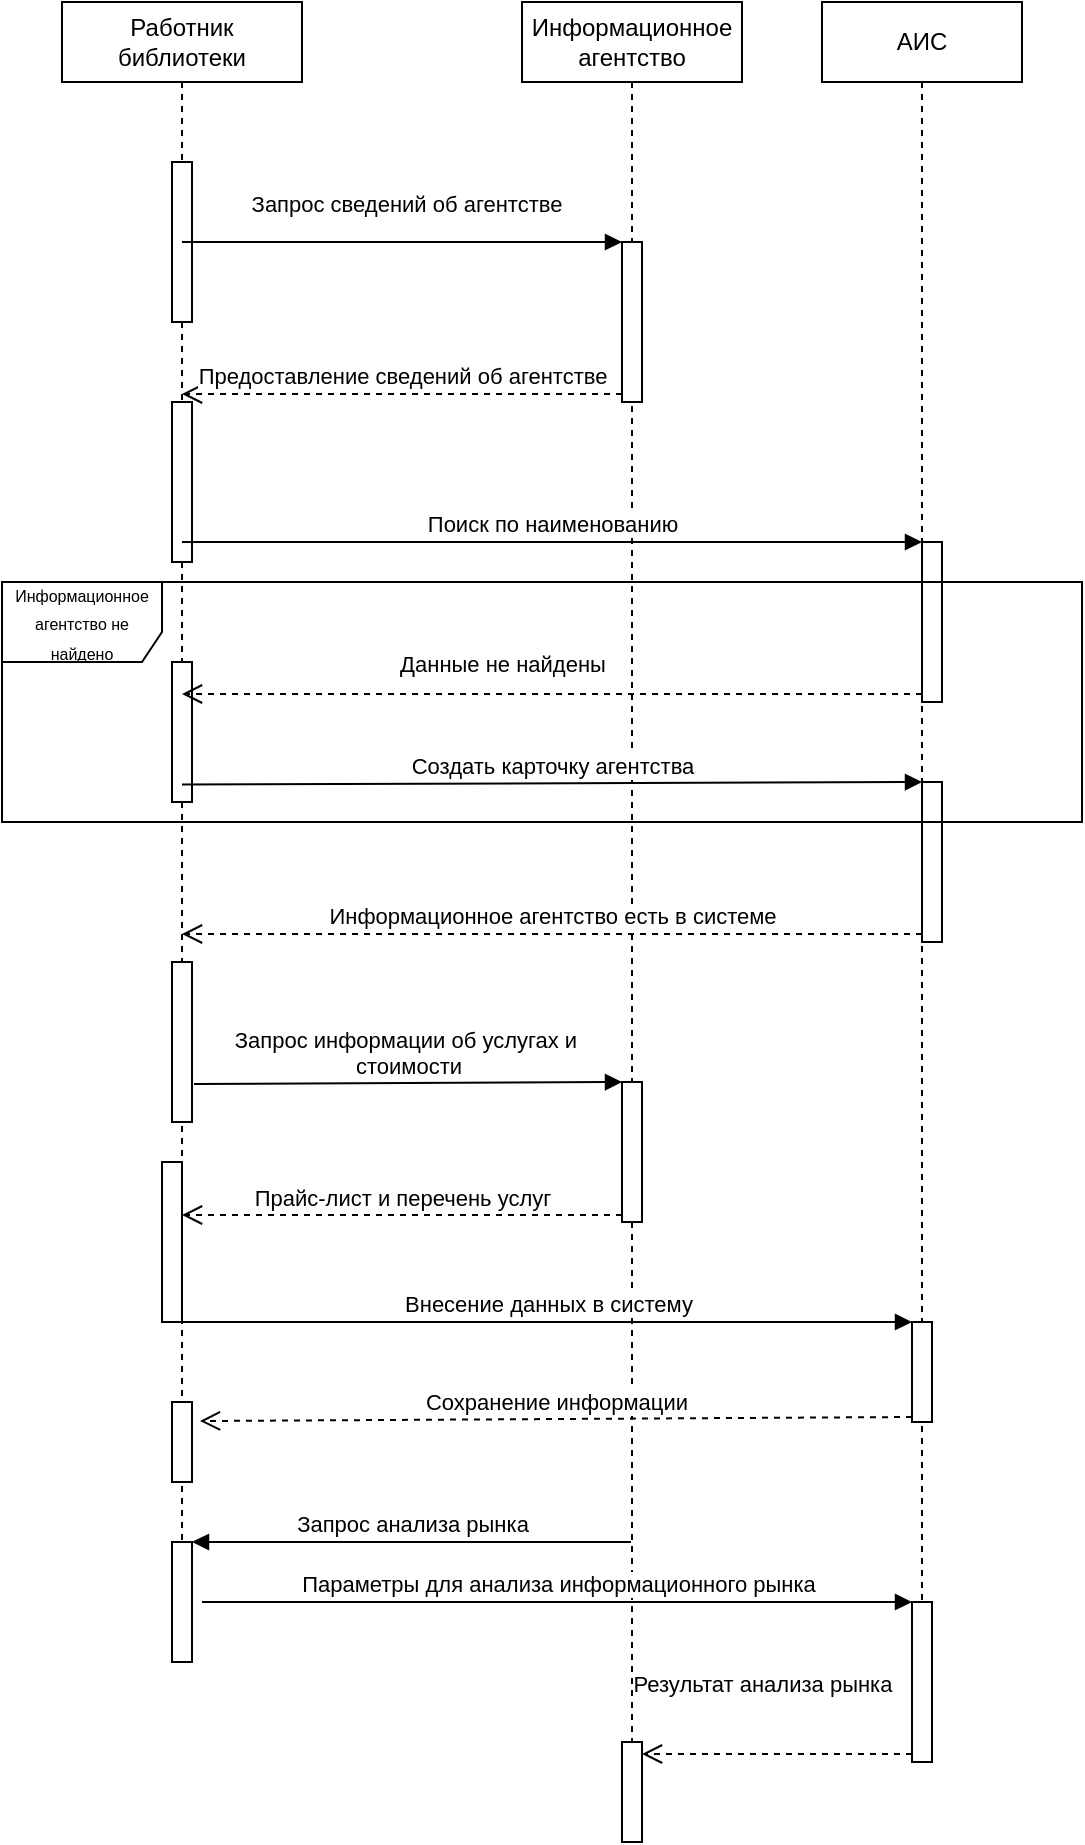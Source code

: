 <mxfile version="12.9.2" type="device"><diagram id="a1lhsq_eGUUeeNGNf2VT" name="Page-1"><mxGraphModel dx="1382" dy="764" grid="1" gridSize="10" guides="1" tooltips="1" connect="1" arrows="1" fold="1" page="1" pageScale="1" pageWidth="827" pageHeight="1169" math="0" shadow="0"><root><mxCell id="0"/><mxCell id="1" parent="0"/><mxCell id="U2FlC_wTuP-tvT9J7KXM-1" value="Работник библиотеки" style="shape=umlLifeline;perimeter=lifelinePerimeter;whiteSpace=wrap;html=1;container=1;collapsible=0;recursiveResize=0;outlineConnect=0;" vertex="1" parent="1"><mxGeometry x="200" y="440" width="120" height="830" as="geometry"/></mxCell><mxCell id="U2FlC_wTuP-tvT9J7KXM-7" value="" style="html=1;points=[];perimeter=orthogonalPerimeter;" vertex="1" parent="U2FlC_wTuP-tvT9J7KXM-1"><mxGeometry x="55" y="80" width="10" height="80" as="geometry"/></mxCell><mxCell id="U2FlC_wTuP-tvT9J7KXM-12" value="" style="html=1;points=[];perimeter=orthogonalPerimeter;" vertex="1" parent="U2FlC_wTuP-tvT9J7KXM-1"><mxGeometry x="55" y="200" width="10" height="80" as="geometry"/></mxCell><mxCell id="U2FlC_wTuP-tvT9J7KXM-18" value="" style="html=1;points=[];perimeter=orthogonalPerimeter;" vertex="1" parent="U2FlC_wTuP-tvT9J7KXM-1"><mxGeometry x="55" y="330" width="10" height="70" as="geometry"/></mxCell><mxCell id="U2FlC_wTuP-tvT9J7KXM-22" value="" style="html=1;points=[];perimeter=orthogonalPerimeter;" vertex="1" parent="U2FlC_wTuP-tvT9J7KXM-1"><mxGeometry x="55" y="480" width="10" height="80" as="geometry"/></mxCell><mxCell id="U2FlC_wTuP-tvT9J7KXM-35" value="" style="html=1;points=[];perimeter=orthogonalPerimeter;" vertex="1" parent="U2FlC_wTuP-tvT9J7KXM-1"><mxGeometry x="55" y="700" width="10" height="40" as="geometry"/></mxCell><mxCell id="U2FlC_wTuP-tvT9J7KXM-39" value="" style="html=1;points=[];perimeter=orthogonalPerimeter;" vertex="1" parent="U2FlC_wTuP-tvT9J7KXM-1"><mxGeometry x="55" y="770" width="10" height="60" as="geometry"/></mxCell><mxCell id="U2FlC_wTuP-tvT9J7KXM-2" value="Информационное агентство" style="shape=umlLifeline;perimeter=lifelinePerimeter;whiteSpace=wrap;html=1;container=1;collapsible=0;recursiveResize=0;outlineConnect=0;" vertex="1" parent="1"><mxGeometry x="430" y="440" width="110" height="920" as="geometry"/></mxCell><mxCell id="U2FlC_wTuP-tvT9J7KXM-8" value="" style="html=1;points=[];perimeter=orthogonalPerimeter;" vertex="1" parent="U2FlC_wTuP-tvT9J7KXM-2"><mxGeometry x="50" y="120" width="10" height="80" as="geometry"/></mxCell><mxCell id="U2FlC_wTuP-tvT9J7KXM-25" value="" style="html=1;points=[];perimeter=orthogonalPerimeter;" vertex="1" parent="U2FlC_wTuP-tvT9J7KXM-2"><mxGeometry x="50" y="540" width="10" height="70" as="geometry"/></mxCell><mxCell id="U2FlC_wTuP-tvT9J7KXM-48" value="" style="html=1;points=[];perimeter=orthogonalPerimeter;" vertex="1" parent="U2FlC_wTuP-tvT9J7KXM-2"><mxGeometry x="50" y="870" width="10" height="50" as="geometry"/></mxCell><mxCell id="U2FlC_wTuP-tvT9J7KXM-3" value="АИС" style="shape=umlLifeline;perimeter=lifelinePerimeter;whiteSpace=wrap;html=1;container=1;collapsible=0;recursiveResize=0;outlineConnect=0;" vertex="1" parent="1"><mxGeometry x="580" y="440" width="100" height="880" as="geometry"/></mxCell><mxCell id="U2FlC_wTuP-tvT9J7KXM-13" value="" style="html=1;points=[];perimeter=orthogonalPerimeter;" vertex="1" parent="U2FlC_wTuP-tvT9J7KXM-3"><mxGeometry x="50" y="270" width="10" height="80" as="geometry"/></mxCell><mxCell id="U2FlC_wTuP-tvT9J7KXM-15" value="Данные не найдены" style="html=1;verticalAlign=bottom;endArrow=open;dashed=1;endSize=8;exitX=0;exitY=0.95;" edge="1" source="U2FlC_wTuP-tvT9J7KXM-13" parent="U2FlC_wTuP-tvT9J7KXM-3"><mxGeometry x="0.135" y="-6" relative="1" as="geometry"><mxPoint x="-320" y="346" as="targetPoint"/><mxPoint as="offset"/></mxGeometry></mxCell><mxCell id="U2FlC_wTuP-tvT9J7KXM-19" value="" style="html=1;points=[];perimeter=orthogonalPerimeter;" vertex="1" parent="U2FlC_wTuP-tvT9J7KXM-3"><mxGeometry x="50" y="390" width="10" height="80" as="geometry"/></mxCell><mxCell id="U2FlC_wTuP-tvT9J7KXM-30" value="" style="html=1;points=[];perimeter=orthogonalPerimeter;" vertex="1" parent="U2FlC_wTuP-tvT9J7KXM-3"><mxGeometry x="45" y="660" width="10" height="50" as="geometry"/></mxCell><mxCell id="U2FlC_wTuP-tvT9J7KXM-43" value="" style="html=1;points=[];perimeter=orthogonalPerimeter;" vertex="1" parent="U2FlC_wTuP-tvT9J7KXM-3"><mxGeometry x="45" y="800" width="10" height="80" as="geometry"/></mxCell><mxCell id="U2FlC_wTuP-tvT9J7KXM-9" value="Запрос сведений об агентстве" style="html=1;verticalAlign=bottom;endArrow=block;entryX=0;entryY=0;" edge="1" target="U2FlC_wTuP-tvT9J7KXM-8" parent="1" source="U2FlC_wTuP-tvT9J7KXM-1"><mxGeometry x="0.003" y="10" relative="1" as="geometry"><mxPoint x="280" y="570" as="sourcePoint"/><mxPoint x="1" as="offset"/></mxGeometry></mxCell><mxCell id="U2FlC_wTuP-tvT9J7KXM-10" value="Предоставление сведений об агентстве" style="html=1;verticalAlign=bottom;endArrow=open;dashed=1;endSize=8;exitX=0;exitY=0.95;" edge="1" source="U2FlC_wTuP-tvT9J7KXM-8" parent="1" target="U2FlC_wTuP-tvT9J7KXM-1"><mxGeometry relative="1" as="geometry"><mxPoint x="350" y="636" as="targetPoint"/></mxGeometry></mxCell><mxCell id="U2FlC_wTuP-tvT9J7KXM-14" value="Поиск по наименованию" style="html=1;verticalAlign=bottom;endArrow=block;entryX=0;entryY=0;" edge="1" target="U2FlC_wTuP-tvT9J7KXM-13" parent="1" source="U2FlC_wTuP-tvT9J7KXM-1"><mxGeometry relative="1" as="geometry"><mxPoint x="550" y="710" as="sourcePoint"/></mxGeometry></mxCell><mxCell id="U2FlC_wTuP-tvT9J7KXM-17" value="&lt;font style=&quot;font-size: 8px&quot;&gt;Информационное агентство не найдено&lt;/font&gt;" style="shape=umlFrame;whiteSpace=wrap;html=1;width=80;height=40;" vertex="1" parent="1"><mxGeometry x="170" y="730" width="540" height="120" as="geometry"/></mxCell><mxCell id="U2FlC_wTuP-tvT9J7KXM-20" value="Создать карточку агентства" style="html=1;verticalAlign=bottom;endArrow=block;entryX=0;entryY=0;exitX=0.5;exitY=0.875;exitDx=0;exitDy=0;exitPerimeter=0;" edge="1" target="U2FlC_wTuP-tvT9J7KXM-19" parent="1" source="U2FlC_wTuP-tvT9J7KXM-18"><mxGeometry relative="1" as="geometry"><mxPoint x="270" y="840" as="sourcePoint"/></mxGeometry></mxCell><mxCell id="U2FlC_wTuP-tvT9J7KXM-21" value="Информационное агентство есть в системе" style="html=1;verticalAlign=bottom;endArrow=open;dashed=1;endSize=8;exitX=0;exitY=0.95;" edge="1" source="U2FlC_wTuP-tvT9J7KXM-19" parent="1" target="U2FlC_wTuP-tvT9J7KXM-1"><mxGeometry relative="1" as="geometry"><mxPoint x="560" y="916" as="targetPoint"/></mxGeometry></mxCell><mxCell id="U2FlC_wTuP-tvT9J7KXM-26" value="Запрос информации об услугах и&amp;nbsp;&lt;br&gt;стоимости" style="html=1;verticalAlign=bottom;endArrow=block;entryX=0;entryY=0;exitX=1.1;exitY=0.763;exitDx=0;exitDy=0;exitPerimeter=0;" edge="1" target="U2FlC_wTuP-tvT9J7KXM-25" parent="1" source="U2FlC_wTuP-tvT9J7KXM-22"><mxGeometry relative="1" as="geometry"><mxPoint x="270" y="980" as="sourcePoint"/></mxGeometry></mxCell><mxCell id="U2FlC_wTuP-tvT9J7KXM-28" value="" style="html=1;points=[];perimeter=orthogonalPerimeter;" vertex="1" parent="1"><mxGeometry x="250" y="1020" width="10" height="80" as="geometry"/></mxCell><mxCell id="U2FlC_wTuP-tvT9J7KXM-29" value="Прайс-лист и перечень услуг" style="html=1;verticalAlign=bottom;endArrow=open;dashed=1;endSize=8;exitX=0;exitY=0.95;" edge="1" parent="1" source="U2FlC_wTuP-tvT9J7KXM-25" target="U2FlC_wTuP-tvT9J7KXM-28"><mxGeometry relative="1" as="geometry"><mxPoint x="259.5" y="1056" as="targetPoint"/><mxPoint x="480" y="1056" as="sourcePoint"/></mxGeometry></mxCell><mxCell id="U2FlC_wTuP-tvT9J7KXM-31" value="Внесение данных в систему" style="html=1;verticalAlign=bottom;endArrow=block;entryX=0;entryY=0;" edge="1" target="U2FlC_wTuP-tvT9J7KXM-30" parent="1" source="U2FlC_wTuP-tvT9J7KXM-28"><mxGeometry relative="1" as="geometry"><mxPoint x="555" y="1100" as="sourcePoint"/></mxGeometry></mxCell><mxCell id="U2FlC_wTuP-tvT9J7KXM-32" value="Сохранение информации" style="html=1;verticalAlign=bottom;endArrow=open;dashed=1;endSize=8;exitX=0;exitY=0.95;entryX=1.4;entryY=0.238;entryDx=0;entryDy=0;entryPerimeter=0;" edge="1" source="U2FlC_wTuP-tvT9J7KXM-30" parent="1" target="U2FlC_wTuP-tvT9J7KXM-35"><mxGeometry relative="1" as="geometry"><mxPoint x="555" y="1176" as="targetPoint"/></mxGeometry></mxCell><mxCell id="U2FlC_wTuP-tvT9J7KXM-40" value="Запрос анализа рынка" style="html=1;verticalAlign=bottom;endArrow=block;entryX=1;entryY=0;" edge="1" target="U2FlC_wTuP-tvT9J7KXM-39" parent="1" source="U2FlC_wTuP-tvT9J7KXM-2"><mxGeometry relative="1" as="geometry"><mxPoint x="325" y="1210" as="sourcePoint"/></mxGeometry></mxCell><mxCell id="U2FlC_wTuP-tvT9J7KXM-44" value="Параметры для анализа информационного рынка" style="html=1;verticalAlign=bottom;endArrow=block;entryX=0;entryY=0;" edge="1" target="U2FlC_wTuP-tvT9J7KXM-43" parent="1"><mxGeometry relative="1" as="geometry"><mxPoint x="270" y="1240" as="sourcePoint"/></mxGeometry></mxCell><mxCell id="U2FlC_wTuP-tvT9J7KXM-45" value="Результат анализа рынка" style="html=1;verticalAlign=bottom;endArrow=open;dashed=1;endSize=8;exitX=0;exitY=0.95;" edge="1" source="U2FlC_wTuP-tvT9J7KXM-43" parent="1"><mxGeometry x="0.111" y="-26" relative="1" as="geometry"><mxPoint x="490" y="1316" as="targetPoint"/><mxPoint as="offset"/></mxGeometry></mxCell></root></mxGraphModel></diagram></mxfile>